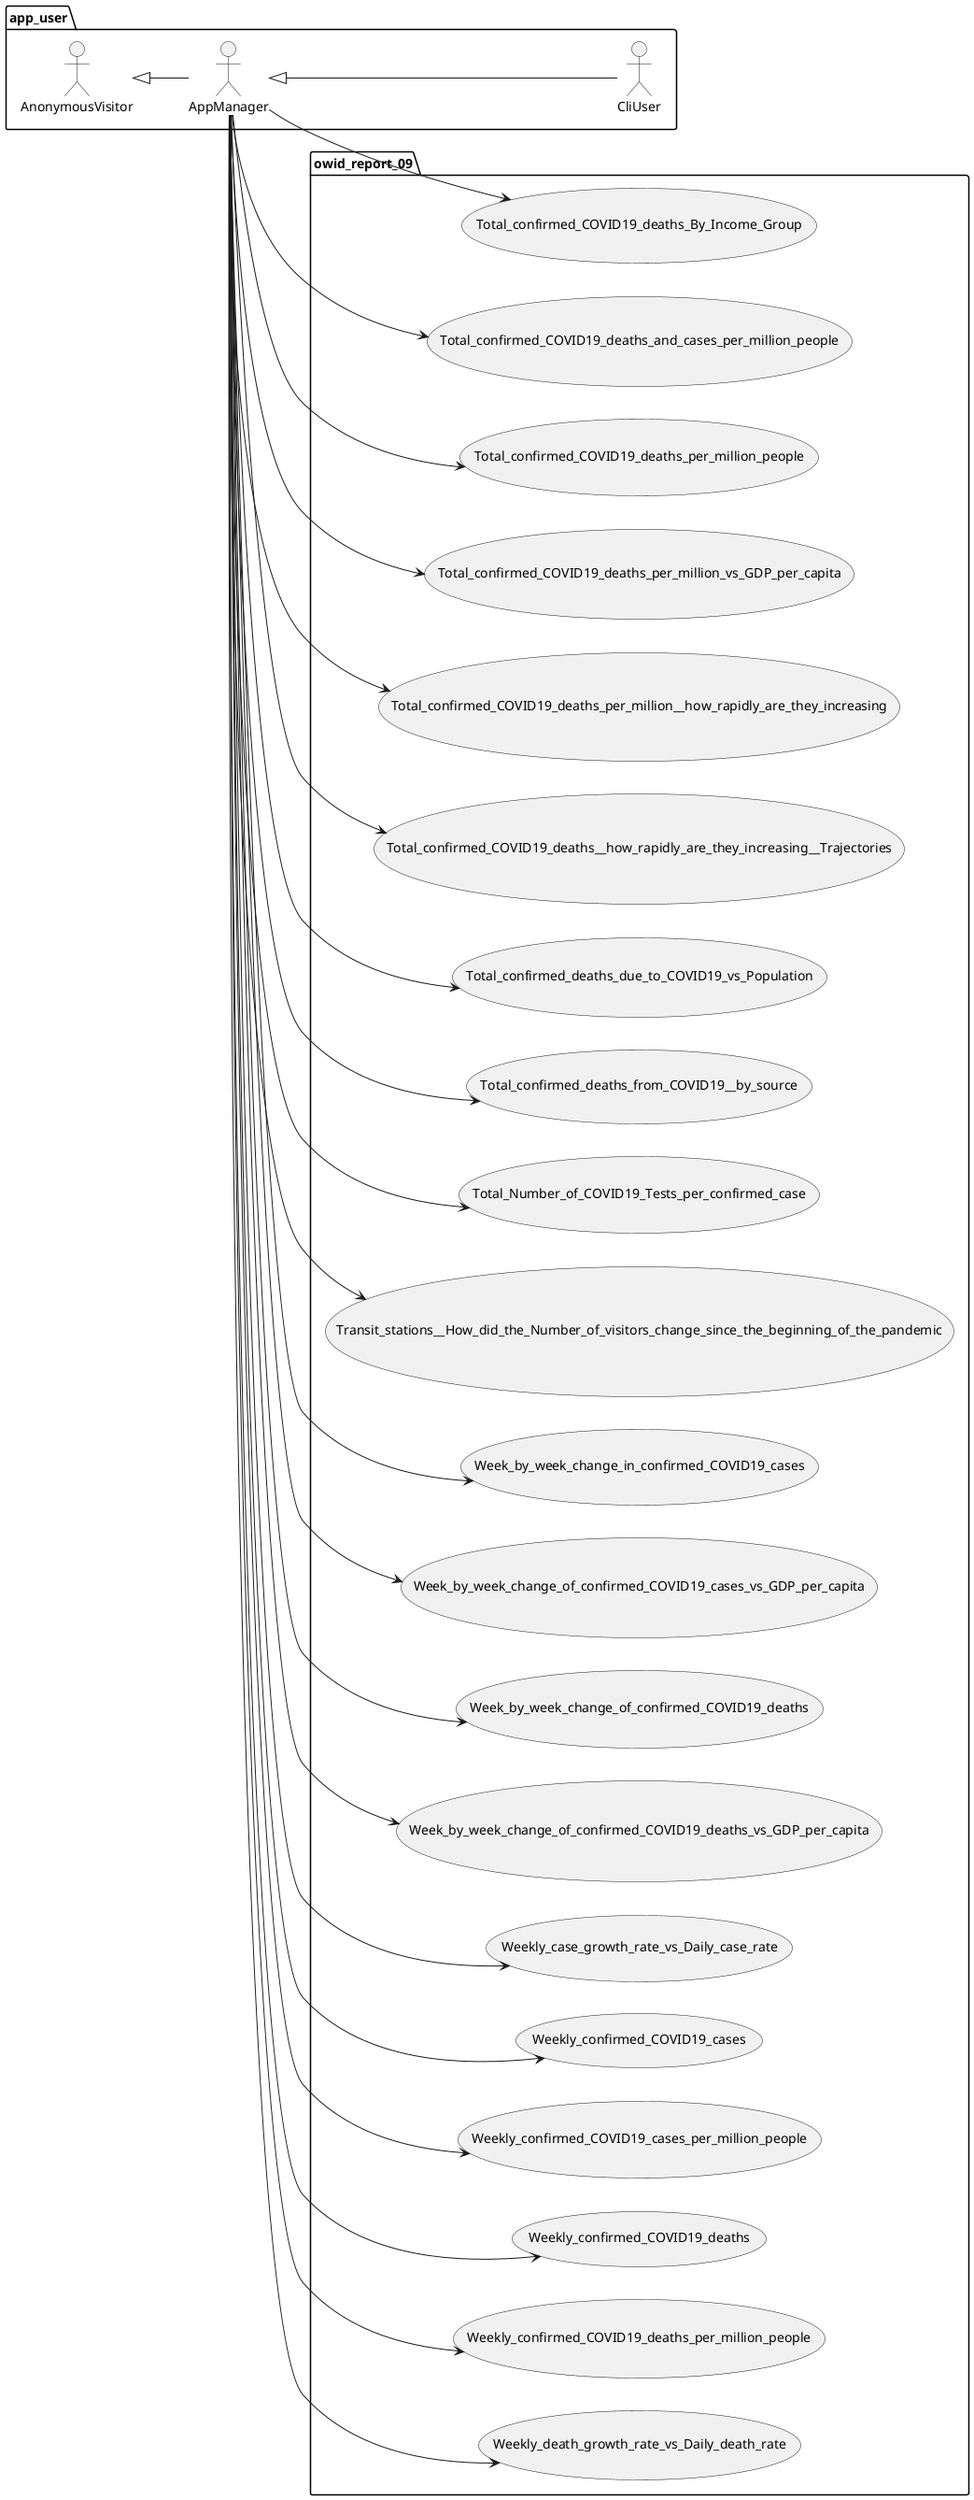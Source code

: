 @startuml
left to right direction

package app_user {
	actor AnonymousVisitor as av
	actor AppManager as am
	actor CliUser as cu

	av <|-- am
	am <|-- cu
}

package owid_report_09 {
    usecase Total_confirmed_COVID19_deaths_By_Income_Group as UC360
    usecase Total_confirmed_COVID19_deaths_and_cases_per_million_people as UC361
    usecase Total_confirmed_COVID19_deaths_per_million_people as UC362
    usecase Total_confirmed_COVID19_deaths_per_million_vs_GDP_per_capita as UC363
    usecase Total_confirmed_COVID19_deaths_per_million__how_rapidly_are_they_increasing as UC364
    usecase Total_confirmed_COVID19_deaths__how_rapidly_are_they_increasing__Trajectories as UC365
    usecase Total_confirmed_deaths_due_to_COVID19_vs_Population as UC366
    usecase Total_confirmed_deaths_from_COVID19__by_source as UC367
    usecase Total_Number_of_COVID19_Tests_per_confirmed_case as UC368
    usecase Transit_stations__How_did_the_Number_of_visitors_change_since_the_beginning_of_the_pandemic as UC369
    usecase Week_by_week_change_in_confirmed_COVID19_cases as UC370
    usecase Week_by_week_change_of_confirmed_COVID19_cases_vs_GDP_per_capita as UC371
    usecase Week_by_week_change_of_confirmed_COVID19_deaths as UC372
    usecase Week_by_week_change_of_confirmed_COVID19_deaths_vs_GDP_per_capita as UC373
    usecase Weekly_case_growth_rate_vs_Daily_case_rate as UC374
    usecase Weekly_confirmed_COVID19_cases as UC375
    usecase Weekly_confirmed_COVID19_cases_per_million_people as UC376
    usecase Weekly_confirmed_COVID19_deaths as UC377
    usecase Weekly_confirmed_COVID19_deaths_per_million_people as UC378
    usecase Weekly_death_growth_rate_vs_Daily_death_rate as UC379
}
am --> UC360
am --> UC361
am --> UC362
am --> UC363
am --> UC364
am --> UC365
am --> UC366
am --> UC367
am --> UC368
am --> UC369
am --> UC370
am --> UC371
am --> UC372
am --> UC373
am --> UC374
am --> UC375
am --> UC376
am --> UC377
am --> UC378
am --> UC379
@enduml
